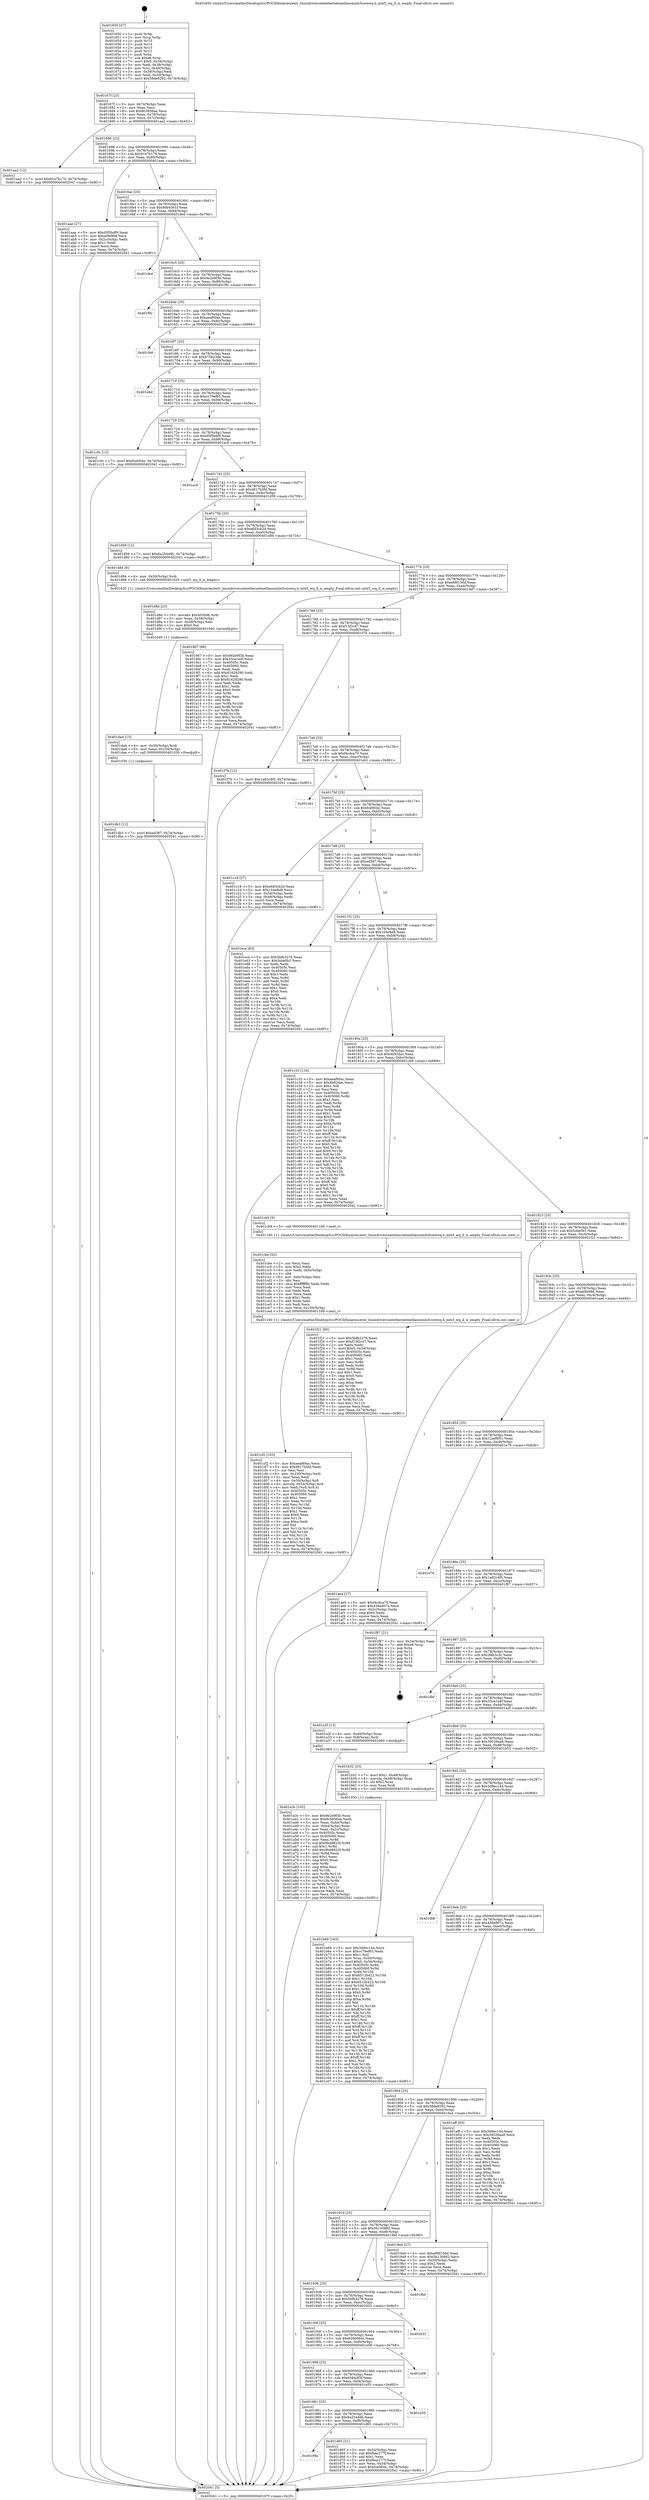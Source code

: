 digraph "0x401650" {
  label = "0x401650 (/mnt/c/Users/mathe/Desktop/tcc/POCII/binaries/extr_linuxdriversnetethernetmellanoxmlx5corewq.h_mlx5_wq_ll_is_empty_Final-ollvm.out::main(0))"
  labelloc = "t"
  node[shape=record]

  Entry [label="",width=0.3,height=0.3,shape=circle,fillcolor=black,style=filled]
  "0x40167f" [label="{
     0x40167f [23]\l
     | [instrs]\l
     &nbsp;&nbsp;0x40167f \<+3\>: mov -0x74(%rbp),%eax\l
     &nbsp;&nbsp;0x401682 \<+2\>: mov %eax,%ecx\l
     &nbsp;&nbsp;0x401684 \<+6\>: sub $0x8c5656aa,%ecx\l
     &nbsp;&nbsp;0x40168a \<+3\>: mov %eax,-0x78(%rbp)\l
     &nbsp;&nbsp;0x40168d \<+3\>: mov %ecx,-0x7c(%rbp)\l
     &nbsp;&nbsp;0x401690 \<+6\>: je 0000000000401aa2 \<main+0x452\>\l
  }"]
  "0x401aa2" [label="{
     0x401aa2 [12]\l
     | [instrs]\l
     &nbsp;&nbsp;0x401aa2 \<+7\>: movl $0x91e7b170,-0x74(%rbp)\l
     &nbsp;&nbsp;0x401aa9 \<+5\>: jmp 0000000000402041 \<main+0x9f1\>\l
  }"]
  "0x401696" [label="{
     0x401696 [22]\l
     | [instrs]\l
     &nbsp;&nbsp;0x401696 \<+5\>: jmp 000000000040169b \<main+0x4b\>\l
     &nbsp;&nbsp;0x40169b \<+3\>: mov -0x78(%rbp),%eax\l
     &nbsp;&nbsp;0x40169e \<+5\>: sub $0x91e7b170,%eax\l
     &nbsp;&nbsp;0x4016a3 \<+3\>: mov %eax,-0x80(%rbp)\l
     &nbsp;&nbsp;0x4016a6 \<+6\>: je 0000000000401aae \<main+0x45e\>\l
  }"]
  Exit [label="",width=0.3,height=0.3,shape=circle,fillcolor=black,style=filled,peripheries=2]
  "0x401aae" [label="{
     0x401aae [27]\l
     | [instrs]\l
     &nbsp;&nbsp;0x401aae \<+5\>: mov $0xd5f5bdf9,%eax\l
     &nbsp;&nbsp;0x401ab3 \<+5\>: mov $0xa0fe98d,%ecx\l
     &nbsp;&nbsp;0x401ab8 \<+3\>: mov -0x2c(%rbp),%edx\l
     &nbsp;&nbsp;0x401abb \<+3\>: cmp $0x1,%edx\l
     &nbsp;&nbsp;0x401abe \<+3\>: cmovl %ecx,%eax\l
     &nbsp;&nbsp;0x401ac1 \<+3\>: mov %eax,-0x74(%rbp)\l
     &nbsp;&nbsp;0x401ac4 \<+5\>: jmp 0000000000402041 \<main+0x9f1\>\l
  }"]
  "0x4016ac" [label="{
     0x4016ac [25]\l
     | [instrs]\l
     &nbsp;&nbsp;0x4016ac \<+5\>: jmp 00000000004016b1 \<main+0x61\>\l
     &nbsp;&nbsp;0x4016b1 \<+3\>: mov -0x78(%rbp),%eax\l
     &nbsp;&nbsp;0x4016b4 \<+5\>: sub $0x9db4361f,%eax\l
     &nbsp;&nbsp;0x4016b9 \<+6\>: mov %eax,-0x84(%rbp)\l
     &nbsp;&nbsp;0x4016bf \<+6\>: je 0000000000401ded \<main+0x79d\>\l
  }"]
  "0x401db3" [label="{
     0x401db3 [12]\l
     | [instrs]\l
     &nbsp;&nbsp;0x401db3 \<+7\>: movl $0xed387,-0x74(%rbp)\l
     &nbsp;&nbsp;0x401dba \<+5\>: jmp 0000000000402041 \<main+0x9f1\>\l
  }"]
  "0x401ded" [label="{
     0x401ded\l
  }", style=dashed]
  "0x4016c5" [label="{
     0x4016c5 [25]\l
     | [instrs]\l
     &nbsp;&nbsp;0x4016c5 \<+5\>: jmp 00000000004016ca \<main+0x7a\>\l
     &nbsp;&nbsp;0x4016ca \<+3\>: mov -0x78(%rbp),%eax\l
     &nbsp;&nbsp;0x4016cd \<+5\>: sub $0x9e2e9f3b,%eax\l
     &nbsp;&nbsp;0x4016d2 \<+6\>: mov %eax,-0x88(%rbp)\l
     &nbsp;&nbsp;0x4016d8 \<+6\>: je 0000000000401f9c \<main+0x94c\>\l
  }"]
  "0x401da4" [label="{
     0x401da4 [15]\l
     | [instrs]\l
     &nbsp;&nbsp;0x401da4 \<+4\>: mov -0x50(%rbp),%rdi\l
     &nbsp;&nbsp;0x401da8 \<+6\>: mov %eax,-0x104(%rbp)\l
     &nbsp;&nbsp;0x401dae \<+5\>: call 0000000000401030 \<free@plt\>\l
     | [calls]\l
     &nbsp;&nbsp;0x401030 \{1\} (unknown)\l
  }"]
  "0x401f9c" [label="{
     0x401f9c\l
  }", style=dashed]
  "0x4016de" [label="{
     0x4016de [25]\l
     | [instrs]\l
     &nbsp;&nbsp;0x4016de \<+5\>: jmp 00000000004016e3 \<main+0x93\>\l
     &nbsp;&nbsp;0x4016e3 \<+3\>: mov -0x78(%rbp),%eax\l
     &nbsp;&nbsp;0x4016e6 \<+5\>: sub $0xaeaf60ac,%eax\l
     &nbsp;&nbsp;0x4016eb \<+6\>: mov %eax,-0x8c(%rbp)\l
     &nbsp;&nbsp;0x4016f1 \<+6\>: je 0000000000401fe6 \<main+0x996\>\l
  }"]
  "0x401d8d" [label="{
     0x401d8d [23]\l
     | [instrs]\l
     &nbsp;&nbsp;0x401d8d \<+10\>: movabs $0x4030d6,%rdi\l
     &nbsp;&nbsp;0x401d97 \<+3\>: mov %eax,-0x58(%rbp)\l
     &nbsp;&nbsp;0x401d9a \<+3\>: mov -0x58(%rbp),%esi\l
     &nbsp;&nbsp;0x401d9d \<+2\>: mov $0x0,%al\l
     &nbsp;&nbsp;0x401d9f \<+5\>: call 0000000000401040 \<printf@plt\>\l
     | [calls]\l
     &nbsp;&nbsp;0x401040 \{1\} (unknown)\l
  }"]
  "0x401fe6" [label="{
     0x401fe6\l
  }", style=dashed]
  "0x4016f7" [label="{
     0x4016f7 [25]\l
     | [instrs]\l
     &nbsp;&nbsp;0x4016f7 \<+5\>: jmp 00000000004016fc \<main+0xac\>\l
     &nbsp;&nbsp;0x4016fc \<+3\>: mov -0x78(%rbp),%eax\l
     &nbsp;&nbsp;0x4016ff \<+5\>: sub $0xb75623de,%eax\l
     &nbsp;&nbsp;0x401704 \<+6\>: mov %eax,-0x90(%rbp)\l
     &nbsp;&nbsp;0x40170a \<+6\>: je 0000000000401ebd \<main+0x86d\>\l
  }"]
  "0x40199a" [label="{
     0x40199a\l
  }", style=dashed]
  "0x401ebd" [label="{
     0x401ebd\l
  }", style=dashed]
  "0x401710" [label="{
     0x401710 [25]\l
     | [instrs]\l
     &nbsp;&nbsp;0x401710 \<+5\>: jmp 0000000000401715 \<main+0xc5\>\l
     &nbsp;&nbsp;0x401715 \<+3\>: mov -0x78(%rbp),%eax\l
     &nbsp;&nbsp;0x401718 \<+5\>: sub $0xcc79ef65,%eax\l
     &nbsp;&nbsp;0x40171d \<+6\>: mov %eax,-0x94(%rbp)\l
     &nbsp;&nbsp;0x401723 \<+6\>: je 0000000000401c0c \<main+0x5bc\>\l
  }"]
  "0x401d65" [label="{
     0x401d65 [31]\l
     | [instrs]\l
     &nbsp;&nbsp;0x401d65 \<+3\>: mov -0x54(%rbp),%eax\l
     &nbsp;&nbsp;0x401d68 \<+5\>: sub $0xfbac277f,%eax\l
     &nbsp;&nbsp;0x401d6d \<+3\>: add $0x1,%eax\l
     &nbsp;&nbsp;0x401d70 \<+5\>: add $0xfbac277f,%eax\l
     &nbsp;&nbsp;0x401d75 \<+3\>: mov %eax,-0x54(%rbp)\l
     &nbsp;&nbsp;0x401d78 \<+7\>: movl $0xfce0fcbc,-0x74(%rbp)\l
     &nbsp;&nbsp;0x401d7f \<+5\>: jmp 0000000000402041 \<main+0x9f1\>\l
  }"]
  "0x401c0c" [label="{
     0x401c0c [12]\l
     | [instrs]\l
     &nbsp;&nbsp;0x401c0c \<+7\>: movl $0xfce0fcbc,-0x74(%rbp)\l
     &nbsp;&nbsp;0x401c13 \<+5\>: jmp 0000000000402041 \<main+0x9f1\>\l
  }"]
  "0x401729" [label="{
     0x401729 [25]\l
     | [instrs]\l
     &nbsp;&nbsp;0x401729 \<+5\>: jmp 000000000040172e \<main+0xde\>\l
     &nbsp;&nbsp;0x40172e \<+3\>: mov -0x78(%rbp),%eax\l
     &nbsp;&nbsp;0x401731 \<+5\>: sub $0xd5f5bdf9,%eax\l
     &nbsp;&nbsp;0x401736 \<+6\>: mov %eax,-0x98(%rbp)\l
     &nbsp;&nbsp;0x40173c \<+6\>: je 0000000000401ac9 \<main+0x479\>\l
  }"]
  "0x401981" [label="{
     0x401981 [25]\l
     | [instrs]\l
     &nbsp;&nbsp;0x401981 \<+5\>: jmp 0000000000401986 \<main+0x336\>\l
     &nbsp;&nbsp;0x401986 \<+3\>: mov -0x78(%rbp),%eax\l
     &nbsp;&nbsp;0x401989 \<+5\>: sub $0x6a25449b,%eax\l
     &nbsp;&nbsp;0x40198e \<+6\>: mov %eax,-0xf8(%rbp)\l
     &nbsp;&nbsp;0x401994 \<+6\>: je 0000000000401d65 \<main+0x715\>\l
  }"]
  "0x401ac9" [label="{
     0x401ac9\l
  }", style=dashed]
  "0x401742" [label="{
     0x401742 [25]\l
     | [instrs]\l
     &nbsp;&nbsp;0x401742 \<+5\>: jmp 0000000000401747 \<main+0xf7\>\l
     &nbsp;&nbsp;0x401747 \<+3\>: mov -0x78(%rbp),%eax\l
     &nbsp;&nbsp;0x40174a \<+5\>: sub $0xd817b5fd,%eax\l
     &nbsp;&nbsp;0x40174f \<+6\>: mov %eax,-0x9c(%rbp)\l
     &nbsp;&nbsp;0x401755 \<+6\>: je 0000000000401d59 \<main+0x709\>\l
  }"]
  "0x401e55" [label="{
     0x401e55\l
  }", style=dashed]
  "0x401d59" [label="{
     0x401d59 [12]\l
     | [instrs]\l
     &nbsp;&nbsp;0x401d59 \<+7\>: movl $0x6a25449b,-0x74(%rbp)\l
     &nbsp;&nbsp;0x401d60 \<+5\>: jmp 0000000000402041 \<main+0x9f1\>\l
  }"]
  "0x40175b" [label="{
     0x40175b [25]\l
     | [instrs]\l
     &nbsp;&nbsp;0x40175b \<+5\>: jmp 0000000000401760 \<main+0x110\>\l
     &nbsp;&nbsp;0x401760 \<+3\>: mov -0x78(%rbp),%eax\l
     &nbsp;&nbsp;0x401763 \<+5\>: sub $0xe6d3cb2d,%eax\l
     &nbsp;&nbsp;0x401768 \<+6\>: mov %eax,-0xa0(%rbp)\l
     &nbsp;&nbsp;0x40176e \<+6\>: je 0000000000401d84 \<main+0x734\>\l
  }"]
  "0x401968" [label="{
     0x401968 [25]\l
     | [instrs]\l
     &nbsp;&nbsp;0x401968 \<+5\>: jmp 000000000040196d \<main+0x31d\>\l
     &nbsp;&nbsp;0x40196d \<+3\>: mov -0x78(%rbp),%eax\l
     &nbsp;&nbsp;0x401970 \<+5\>: sub $0x6584df3f,%eax\l
     &nbsp;&nbsp;0x401975 \<+6\>: mov %eax,-0xf4(%rbp)\l
     &nbsp;&nbsp;0x40197b \<+6\>: je 0000000000401e55 \<main+0x805\>\l
  }"]
  "0x401d84" [label="{
     0x401d84 [9]\l
     | [instrs]\l
     &nbsp;&nbsp;0x401d84 \<+4\>: mov -0x50(%rbp),%rdi\l
     &nbsp;&nbsp;0x401d88 \<+5\>: call 0000000000401620 \<mlx5_wq_ll_is_empty\>\l
     | [calls]\l
     &nbsp;&nbsp;0x401620 \{1\} (/mnt/c/Users/mathe/Desktop/tcc/POCII/binaries/extr_linuxdriversnetethernetmellanoxmlx5corewq.h_mlx5_wq_ll_is_empty_Final-ollvm.out::mlx5_wq_ll_is_empty)\l
  }"]
  "0x401774" [label="{
     0x401774 [25]\l
     | [instrs]\l
     &nbsp;&nbsp;0x401774 \<+5\>: jmp 0000000000401779 \<main+0x129\>\l
     &nbsp;&nbsp;0x401779 \<+3\>: mov -0x78(%rbp),%eax\l
     &nbsp;&nbsp;0x40177c \<+5\>: sub $0xe86f156d,%eax\l
     &nbsp;&nbsp;0x401781 \<+6\>: mov %eax,-0xa4(%rbp)\l
     &nbsp;&nbsp;0x401787 \<+6\>: je 00000000004019d7 \<main+0x387\>\l
  }"]
  "0x401e08" [label="{
     0x401e08\l
  }", style=dashed]
  "0x4019d7" [label="{
     0x4019d7 [88]\l
     | [instrs]\l
     &nbsp;&nbsp;0x4019d7 \<+5\>: mov $0x9e2e9f3b,%eax\l
     &nbsp;&nbsp;0x4019dc \<+5\>: mov $0x33ce1e4f,%ecx\l
     &nbsp;&nbsp;0x4019e1 \<+7\>: mov 0x40505c,%edx\l
     &nbsp;&nbsp;0x4019e8 \<+7\>: mov 0x405060,%esi\l
     &nbsp;&nbsp;0x4019ef \<+2\>: mov %edx,%edi\l
     &nbsp;&nbsp;0x4019f1 \<+6\>: add $0x81628290,%edi\l
     &nbsp;&nbsp;0x4019f7 \<+3\>: sub $0x1,%edi\l
     &nbsp;&nbsp;0x4019fa \<+6\>: sub $0x81628290,%edi\l
     &nbsp;&nbsp;0x401a00 \<+3\>: imul %edi,%edx\l
     &nbsp;&nbsp;0x401a03 \<+3\>: and $0x1,%edx\l
     &nbsp;&nbsp;0x401a06 \<+3\>: cmp $0x0,%edx\l
     &nbsp;&nbsp;0x401a09 \<+4\>: sete %r8b\l
     &nbsp;&nbsp;0x401a0d \<+3\>: cmp $0xa,%esi\l
     &nbsp;&nbsp;0x401a10 \<+4\>: setl %r9b\l
     &nbsp;&nbsp;0x401a14 \<+3\>: mov %r8b,%r10b\l
     &nbsp;&nbsp;0x401a17 \<+3\>: and %r9b,%r10b\l
     &nbsp;&nbsp;0x401a1a \<+3\>: xor %r9b,%r8b\l
     &nbsp;&nbsp;0x401a1d \<+3\>: or %r8b,%r10b\l
     &nbsp;&nbsp;0x401a20 \<+4\>: test $0x1,%r10b\l
     &nbsp;&nbsp;0x401a24 \<+3\>: cmovne %ecx,%eax\l
     &nbsp;&nbsp;0x401a27 \<+3\>: mov %eax,-0x74(%rbp)\l
     &nbsp;&nbsp;0x401a2a \<+5\>: jmp 0000000000402041 \<main+0x9f1\>\l
  }"]
  "0x40178d" [label="{
     0x40178d [25]\l
     | [instrs]\l
     &nbsp;&nbsp;0x40178d \<+5\>: jmp 0000000000401792 \<main+0x142\>\l
     &nbsp;&nbsp;0x401792 \<+3\>: mov -0x78(%rbp),%eax\l
     &nbsp;&nbsp;0x401795 \<+5\>: sub $0xf15f2cd7,%eax\l
     &nbsp;&nbsp;0x40179a \<+6\>: mov %eax,-0xa8(%rbp)\l
     &nbsp;&nbsp;0x4017a0 \<+6\>: je 0000000000401f7b \<main+0x92b\>\l
  }"]
  "0x40194f" [label="{
     0x40194f [25]\l
     | [instrs]\l
     &nbsp;&nbsp;0x40194f \<+5\>: jmp 0000000000401954 \<main+0x304\>\l
     &nbsp;&nbsp;0x401954 \<+3\>: mov -0x78(%rbp),%eax\l
     &nbsp;&nbsp;0x401957 \<+5\>: sub $0x6260664c,%eax\l
     &nbsp;&nbsp;0x40195c \<+6\>: mov %eax,-0xf0(%rbp)\l
     &nbsp;&nbsp;0x401962 \<+6\>: je 0000000000401e08 \<main+0x7b8\>\l
  }"]
  "0x401f7b" [label="{
     0x401f7b [12]\l
     | [instrs]\l
     &nbsp;&nbsp;0x401f7b \<+7\>: movl $0x1a82c4f5,-0x74(%rbp)\l
     &nbsp;&nbsp;0x401f82 \<+5\>: jmp 0000000000402041 \<main+0x9f1\>\l
  }"]
  "0x4017a6" [label="{
     0x4017a6 [25]\l
     | [instrs]\l
     &nbsp;&nbsp;0x4017a6 \<+5\>: jmp 00000000004017ab \<main+0x15b\>\l
     &nbsp;&nbsp;0x4017ab \<+3\>: mov -0x78(%rbp),%eax\l
     &nbsp;&nbsp;0x4017ae \<+5\>: sub $0xf4cdca70,%eax\l
     &nbsp;&nbsp;0x4017b3 \<+6\>: mov %eax,-0xac(%rbp)\l
     &nbsp;&nbsp;0x4017b9 \<+6\>: je 0000000000401eb1 \<main+0x861\>\l
  }"]
  "0x402033" [label="{
     0x402033\l
  }", style=dashed]
  "0x401eb1" [label="{
     0x401eb1\l
  }", style=dashed]
  "0x4017bf" [label="{
     0x4017bf [25]\l
     | [instrs]\l
     &nbsp;&nbsp;0x4017bf \<+5\>: jmp 00000000004017c4 \<main+0x174\>\l
     &nbsp;&nbsp;0x4017c4 \<+3\>: mov -0x78(%rbp),%eax\l
     &nbsp;&nbsp;0x4017c7 \<+5\>: sub $0xfce0fcbc,%eax\l
     &nbsp;&nbsp;0x4017cc \<+6\>: mov %eax,-0xb0(%rbp)\l
     &nbsp;&nbsp;0x4017d2 \<+6\>: je 0000000000401c18 \<main+0x5c8\>\l
  }"]
  "0x401936" [label="{
     0x401936 [25]\l
     | [instrs]\l
     &nbsp;&nbsp;0x401936 \<+5\>: jmp 000000000040193b \<main+0x2eb\>\l
     &nbsp;&nbsp;0x40193b \<+3\>: mov -0x78(%rbp),%eax\l
     &nbsp;&nbsp;0x40193e \<+5\>: sub $0x5bfb3276,%eax\l
     &nbsp;&nbsp;0x401943 \<+6\>: mov %eax,-0xec(%rbp)\l
     &nbsp;&nbsp;0x401949 \<+6\>: je 0000000000402033 \<main+0x9e3\>\l
  }"]
  "0x401c18" [label="{
     0x401c18 [27]\l
     | [instrs]\l
     &nbsp;&nbsp;0x401c18 \<+5\>: mov $0xe6d3cb2d,%eax\l
     &nbsp;&nbsp;0x401c1d \<+5\>: mov $0x104e8d8,%ecx\l
     &nbsp;&nbsp;0x401c22 \<+3\>: mov -0x54(%rbp),%edx\l
     &nbsp;&nbsp;0x401c25 \<+3\>: cmp -0x48(%rbp),%edx\l
     &nbsp;&nbsp;0x401c28 \<+3\>: cmovl %ecx,%eax\l
     &nbsp;&nbsp;0x401c2b \<+3\>: mov %eax,-0x74(%rbp)\l
     &nbsp;&nbsp;0x401c2e \<+5\>: jmp 0000000000402041 \<main+0x9f1\>\l
  }"]
  "0x4017d8" [label="{
     0x4017d8 [25]\l
     | [instrs]\l
     &nbsp;&nbsp;0x4017d8 \<+5\>: jmp 00000000004017dd \<main+0x18d\>\l
     &nbsp;&nbsp;0x4017dd \<+3\>: mov -0x78(%rbp),%eax\l
     &nbsp;&nbsp;0x4017e0 \<+5\>: sub $0xed387,%eax\l
     &nbsp;&nbsp;0x4017e5 \<+6\>: mov %eax,-0xb4(%rbp)\l
     &nbsp;&nbsp;0x4017eb \<+6\>: je 0000000000401ece \<main+0x87e\>\l
  }"]
  "0x4019bf" [label="{
     0x4019bf\l
  }", style=dashed]
  "0x401ece" [label="{
     0x401ece [83]\l
     | [instrs]\l
     &nbsp;&nbsp;0x401ece \<+5\>: mov $0x5bfb3276,%eax\l
     &nbsp;&nbsp;0x401ed3 \<+5\>: mov $0x5cbe0b1,%ecx\l
     &nbsp;&nbsp;0x401ed8 \<+2\>: xor %edx,%edx\l
     &nbsp;&nbsp;0x401eda \<+7\>: mov 0x40505c,%esi\l
     &nbsp;&nbsp;0x401ee1 \<+7\>: mov 0x405060,%edi\l
     &nbsp;&nbsp;0x401ee8 \<+3\>: sub $0x1,%edx\l
     &nbsp;&nbsp;0x401eeb \<+3\>: mov %esi,%r8d\l
     &nbsp;&nbsp;0x401eee \<+3\>: add %edx,%r8d\l
     &nbsp;&nbsp;0x401ef1 \<+4\>: imul %r8d,%esi\l
     &nbsp;&nbsp;0x401ef5 \<+3\>: and $0x1,%esi\l
     &nbsp;&nbsp;0x401ef8 \<+3\>: cmp $0x0,%esi\l
     &nbsp;&nbsp;0x401efb \<+4\>: sete %r9b\l
     &nbsp;&nbsp;0x401eff \<+3\>: cmp $0xa,%edi\l
     &nbsp;&nbsp;0x401f02 \<+4\>: setl %r10b\l
     &nbsp;&nbsp;0x401f06 \<+3\>: mov %r9b,%r11b\l
     &nbsp;&nbsp;0x401f09 \<+3\>: and %r10b,%r11b\l
     &nbsp;&nbsp;0x401f0c \<+3\>: xor %r10b,%r9b\l
     &nbsp;&nbsp;0x401f0f \<+3\>: or %r9b,%r11b\l
     &nbsp;&nbsp;0x401f12 \<+4\>: test $0x1,%r11b\l
     &nbsp;&nbsp;0x401f16 \<+3\>: cmovne %ecx,%eax\l
     &nbsp;&nbsp;0x401f19 \<+3\>: mov %eax,-0x74(%rbp)\l
     &nbsp;&nbsp;0x401f1c \<+5\>: jmp 0000000000402041 \<main+0x9f1\>\l
  }"]
  "0x4017f1" [label="{
     0x4017f1 [25]\l
     | [instrs]\l
     &nbsp;&nbsp;0x4017f1 \<+5\>: jmp 00000000004017f6 \<main+0x1a6\>\l
     &nbsp;&nbsp;0x4017f6 \<+3\>: mov -0x78(%rbp),%eax\l
     &nbsp;&nbsp;0x4017f9 \<+5\>: sub $0x104e8d8,%eax\l
     &nbsp;&nbsp;0x4017fe \<+6\>: mov %eax,-0xb8(%rbp)\l
     &nbsp;&nbsp;0x401804 \<+6\>: je 0000000000401c33 \<main+0x5e3\>\l
  }"]
  "0x401cf2" [label="{
     0x401cf2 [103]\l
     | [instrs]\l
     &nbsp;&nbsp;0x401cf2 \<+5\>: mov $0xaeaf60ac,%ecx\l
     &nbsp;&nbsp;0x401cf7 \<+5\>: mov $0xd817b5fd,%edx\l
     &nbsp;&nbsp;0x401cfc \<+2\>: xor %esi,%esi\l
     &nbsp;&nbsp;0x401cfe \<+6\>: mov -0x100(%rbp),%edi\l
     &nbsp;&nbsp;0x401d04 \<+3\>: imul %eax,%edi\l
     &nbsp;&nbsp;0x401d07 \<+4\>: mov -0x50(%rbp),%r8\l
     &nbsp;&nbsp;0x401d0b \<+4\>: movslq -0x54(%rbp),%r9\l
     &nbsp;&nbsp;0x401d0f \<+4\>: mov %edi,(%r8,%r9,4)\l
     &nbsp;&nbsp;0x401d13 \<+7\>: mov 0x40505c,%eax\l
     &nbsp;&nbsp;0x401d1a \<+7\>: mov 0x405060,%edi\l
     &nbsp;&nbsp;0x401d21 \<+3\>: sub $0x1,%esi\l
     &nbsp;&nbsp;0x401d24 \<+3\>: mov %eax,%r10d\l
     &nbsp;&nbsp;0x401d27 \<+3\>: add %esi,%r10d\l
     &nbsp;&nbsp;0x401d2a \<+4\>: imul %r10d,%eax\l
     &nbsp;&nbsp;0x401d2e \<+3\>: and $0x1,%eax\l
     &nbsp;&nbsp;0x401d31 \<+3\>: cmp $0x0,%eax\l
     &nbsp;&nbsp;0x401d34 \<+4\>: sete %r11b\l
     &nbsp;&nbsp;0x401d38 \<+3\>: cmp $0xa,%edi\l
     &nbsp;&nbsp;0x401d3b \<+3\>: setl %bl\l
     &nbsp;&nbsp;0x401d3e \<+3\>: mov %r11b,%r14b\l
     &nbsp;&nbsp;0x401d41 \<+3\>: and %bl,%r14b\l
     &nbsp;&nbsp;0x401d44 \<+3\>: xor %bl,%r11b\l
     &nbsp;&nbsp;0x401d47 \<+3\>: or %r11b,%r14b\l
     &nbsp;&nbsp;0x401d4a \<+4\>: test $0x1,%r14b\l
     &nbsp;&nbsp;0x401d4e \<+3\>: cmovne %edx,%ecx\l
     &nbsp;&nbsp;0x401d51 \<+3\>: mov %ecx,-0x74(%rbp)\l
     &nbsp;&nbsp;0x401d54 \<+5\>: jmp 0000000000402041 \<main+0x9f1\>\l
  }"]
  "0x401c33" [label="{
     0x401c33 [134]\l
     | [instrs]\l
     &nbsp;&nbsp;0x401c33 \<+5\>: mov $0xaeaf60ac,%eax\l
     &nbsp;&nbsp;0x401c38 \<+5\>: mov $0x4b92dac,%ecx\l
     &nbsp;&nbsp;0x401c3d \<+2\>: mov $0x1,%dl\l
     &nbsp;&nbsp;0x401c3f \<+2\>: xor %esi,%esi\l
     &nbsp;&nbsp;0x401c41 \<+7\>: mov 0x40505c,%edi\l
     &nbsp;&nbsp;0x401c48 \<+8\>: mov 0x405060,%r8d\l
     &nbsp;&nbsp;0x401c50 \<+3\>: sub $0x1,%esi\l
     &nbsp;&nbsp;0x401c53 \<+3\>: mov %edi,%r9d\l
     &nbsp;&nbsp;0x401c56 \<+3\>: add %esi,%r9d\l
     &nbsp;&nbsp;0x401c59 \<+4\>: imul %r9d,%edi\l
     &nbsp;&nbsp;0x401c5d \<+3\>: and $0x1,%edi\l
     &nbsp;&nbsp;0x401c60 \<+3\>: cmp $0x0,%edi\l
     &nbsp;&nbsp;0x401c63 \<+4\>: sete %r10b\l
     &nbsp;&nbsp;0x401c67 \<+4\>: cmp $0xa,%r8d\l
     &nbsp;&nbsp;0x401c6b \<+4\>: setl %r11b\l
     &nbsp;&nbsp;0x401c6f \<+3\>: mov %r10b,%bl\l
     &nbsp;&nbsp;0x401c72 \<+3\>: xor $0xff,%bl\l
     &nbsp;&nbsp;0x401c75 \<+3\>: mov %r11b,%r14b\l
     &nbsp;&nbsp;0x401c78 \<+4\>: xor $0xff,%r14b\l
     &nbsp;&nbsp;0x401c7c \<+3\>: xor $0x0,%dl\l
     &nbsp;&nbsp;0x401c7f \<+3\>: mov %bl,%r15b\l
     &nbsp;&nbsp;0x401c82 \<+4\>: and $0x0,%r15b\l
     &nbsp;&nbsp;0x401c86 \<+3\>: and %dl,%r10b\l
     &nbsp;&nbsp;0x401c89 \<+3\>: mov %r14b,%r12b\l
     &nbsp;&nbsp;0x401c8c \<+4\>: and $0x0,%r12b\l
     &nbsp;&nbsp;0x401c90 \<+3\>: and %dl,%r11b\l
     &nbsp;&nbsp;0x401c93 \<+3\>: or %r10b,%r15b\l
     &nbsp;&nbsp;0x401c96 \<+3\>: or %r11b,%r12b\l
     &nbsp;&nbsp;0x401c99 \<+3\>: xor %r12b,%r15b\l
     &nbsp;&nbsp;0x401c9c \<+3\>: or %r14b,%bl\l
     &nbsp;&nbsp;0x401c9f \<+3\>: xor $0xff,%bl\l
     &nbsp;&nbsp;0x401ca2 \<+3\>: or $0x0,%dl\l
     &nbsp;&nbsp;0x401ca5 \<+2\>: and %dl,%bl\l
     &nbsp;&nbsp;0x401ca7 \<+3\>: or %bl,%r15b\l
     &nbsp;&nbsp;0x401caa \<+4\>: test $0x1,%r15b\l
     &nbsp;&nbsp;0x401cae \<+3\>: cmovne %ecx,%eax\l
     &nbsp;&nbsp;0x401cb1 \<+3\>: mov %eax,-0x74(%rbp)\l
     &nbsp;&nbsp;0x401cb4 \<+5\>: jmp 0000000000402041 \<main+0x9f1\>\l
  }"]
  "0x40180a" [label="{
     0x40180a [25]\l
     | [instrs]\l
     &nbsp;&nbsp;0x40180a \<+5\>: jmp 000000000040180f \<main+0x1bf\>\l
     &nbsp;&nbsp;0x40180f \<+3\>: mov -0x78(%rbp),%eax\l
     &nbsp;&nbsp;0x401812 \<+5\>: sub $0x4b92dac,%eax\l
     &nbsp;&nbsp;0x401817 \<+6\>: mov %eax,-0xbc(%rbp)\l
     &nbsp;&nbsp;0x40181d \<+6\>: je 0000000000401cb9 \<main+0x669\>\l
  }"]
  "0x401cbe" [label="{
     0x401cbe [52]\l
     | [instrs]\l
     &nbsp;&nbsp;0x401cbe \<+2\>: xor %ecx,%ecx\l
     &nbsp;&nbsp;0x401cc0 \<+5\>: mov $0x2,%edx\l
     &nbsp;&nbsp;0x401cc5 \<+6\>: mov %edx,-0xfc(%rbp)\l
     &nbsp;&nbsp;0x401ccb \<+1\>: cltd\l
     &nbsp;&nbsp;0x401ccc \<+6\>: mov -0xfc(%rbp),%esi\l
     &nbsp;&nbsp;0x401cd2 \<+2\>: idiv %esi\l
     &nbsp;&nbsp;0x401cd4 \<+6\>: imul $0xfffffffe,%edx,%edx\l
     &nbsp;&nbsp;0x401cda \<+2\>: mov %ecx,%edi\l
     &nbsp;&nbsp;0x401cdc \<+2\>: sub %edx,%edi\l
     &nbsp;&nbsp;0x401cde \<+2\>: mov %ecx,%edx\l
     &nbsp;&nbsp;0x401ce0 \<+3\>: sub $0x1,%edx\l
     &nbsp;&nbsp;0x401ce3 \<+2\>: add %edx,%edi\l
     &nbsp;&nbsp;0x401ce5 \<+2\>: sub %edi,%ecx\l
     &nbsp;&nbsp;0x401ce7 \<+6\>: mov %ecx,-0x100(%rbp)\l
     &nbsp;&nbsp;0x401ced \<+5\>: call 0000000000401160 \<next_i\>\l
     | [calls]\l
     &nbsp;&nbsp;0x401160 \{1\} (/mnt/c/Users/mathe/Desktop/tcc/POCII/binaries/extr_linuxdriversnetethernetmellanoxmlx5corewq.h_mlx5_wq_ll_is_empty_Final-ollvm.out::next_i)\l
  }"]
  "0x401cb9" [label="{
     0x401cb9 [5]\l
     | [instrs]\l
     &nbsp;&nbsp;0x401cb9 \<+5\>: call 0000000000401160 \<next_i\>\l
     | [calls]\l
     &nbsp;&nbsp;0x401160 \{1\} (/mnt/c/Users/mathe/Desktop/tcc/POCII/binaries/extr_linuxdriversnetethernetmellanoxmlx5corewq.h_mlx5_wq_ll_is_empty_Final-ollvm.out::next_i)\l
  }"]
  "0x401823" [label="{
     0x401823 [25]\l
     | [instrs]\l
     &nbsp;&nbsp;0x401823 \<+5\>: jmp 0000000000401828 \<main+0x1d8\>\l
     &nbsp;&nbsp;0x401828 \<+3\>: mov -0x78(%rbp),%eax\l
     &nbsp;&nbsp;0x40182b \<+5\>: sub $0x5cbe0b1,%eax\l
     &nbsp;&nbsp;0x401830 \<+6\>: mov %eax,-0xc0(%rbp)\l
     &nbsp;&nbsp;0x401836 \<+6\>: je 0000000000401f21 \<main+0x8d1\>\l
  }"]
  "0x401b69" [label="{
     0x401b69 [163]\l
     | [instrs]\l
     &nbsp;&nbsp;0x401b69 \<+5\>: mov $0x3d9ec144,%ecx\l
     &nbsp;&nbsp;0x401b6e \<+5\>: mov $0xcc79ef65,%edx\l
     &nbsp;&nbsp;0x401b73 \<+3\>: mov $0x1,%sil\l
     &nbsp;&nbsp;0x401b76 \<+4\>: mov %rax,-0x50(%rbp)\l
     &nbsp;&nbsp;0x401b7a \<+7\>: movl $0x0,-0x54(%rbp)\l
     &nbsp;&nbsp;0x401b81 \<+8\>: mov 0x40505c,%r8d\l
     &nbsp;&nbsp;0x401b89 \<+8\>: mov 0x405060,%r9d\l
     &nbsp;&nbsp;0x401b91 \<+3\>: mov %r8d,%r10d\l
     &nbsp;&nbsp;0x401b94 \<+7\>: sub $0x6512b422,%r10d\l
     &nbsp;&nbsp;0x401b9b \<+4\>: sub $0x1,%r10d\l
     &nbsp;&nbsp;0x401b9f \<+7\>: add $0x6512b422,%r10d\l
     &nbsp;&nbsp;0x401ba6 \<+4\>: imul %r10d,%r8d\l
     &nbsp;&nbsp;0x401baa \<+4\>: and $0x1,%r8d\l
     &nbsp;&nbsp;0x401bae \<+4\>: cmp $0x0,%r8d\l
     &nbsp;&nbsp;0x401bb2 \<+4\>: sete %r11b\l
     &nbsp;&nbsp;0x401bb6 \<+4\>: cmp $0xa,%r9d\l
     &nbsp;&nbsp;0x401bba \<+3\>: setl %bl\l
     &nbsp;&nbsp;0x401bbd \<+3\>: mov %r11b,%r14b\l
     &nbsp;&nbsp;0x401bc0 \<+4\>: xor $0xff,%r14b\l
     &nbsp;&nbsp;0x401bc4 \<+3\>: mov %bl,%r15b\l
     &nbsp;&nbsp;0x401bc7 \<+4\>: xor $0xff,%r15b\l
     &nbsp;&nbsp;0x401bcb \<+4\>: xor $0x1,%sil\l
     &nbsp;&nbsp;0x401bcf \<+3\>: mov %r14b,%r12b\l
     &nbsp;&nbsp;0x401bd2 \<+4\>: and $0xff,%r12b\l
     &nbsp;&nbsp;0x401bd6 \<+3\>: and %sil,%r11b\l
     &nbsp;&nbsp;0x401bd9 \<+3\>: mov %r15b,%r13b\l
     &nbsp;&nbsp;0x401bdc \<+4\>: and $0xff,%r13b\l
     &nbsp;&nbsp;0x401be0 \<+3\>: and %sil,%bl\l
     &nbsp;&nbsp;0x401be3 \<+3\>: or %r11b,%r12b\l
     &nbsp;&nbsp;0x401be6 \<+3\>: or %bl,%r13b\l
     &nbsp;&nbsp;0x401be9 \<+3\>: xor %r13b,%r12b\l
     &nbsp;&nbsp;0x401bec \<+3\>: or %r15b,%r14b\l
     &nbsp;&nbsp;0x401bef \<+4\>: xor $0xff,%r14b\l
     &nbsp;&nbsp;0x401bf3 \<+4\>: or $0x1,%sil\l
     &nbsp;&nbsp;0x401bf7 \<+3\>: and %sil,%r14b\l
     &nbsp;&nbsp;0x401bfa \<+3\>: or %r14b,%r12b\l
     &nbsp;&nbsp;0x401bfd \<+4\>: test $0x1,%r12b\l
     &nbsp;&nbsp;0x401c01 \<+3\>: cmovne %edx,%ecx\l
     &nbsp;&nbsp;0x401c04 \<+3\>: mov %ecx,-0x74(%rbp)\l
     &nbsp;&nbsp;0x401c07 \<+5\>: jmp 0000000000402041 \<main+0x9f1\>\l
  }"]
  "0x401f21" [label="{
     0x401f21 [90]\l
     | [instrs]\l
     &nbsp;&nbsp;0x401f21 \<+5\>: mov $0x5bfb3276,%eax\l
     &nbsp;&nbsp;0x401f26 \<+5\>: mov $0xf15f2cd7,%ecx\l
     &nbsp;&nbsp;0x401f2b \<+2\>: xor %edx,%edx\l
     &nbsp;&nbsp;0x401f2d \<+7\>: movl $0x0,-0x34(%rbp)\l
     &nbsp;&nbsp;0x401f34 \<+7\>: mov 0x40505c,%esi\l
     &nbsp;&nbsp;0x401f3b \<+7\>: mov 0x405060,%edi\l
     &nbsp;&nbsp;0x401f42 \<+3\>: sub $0x1,%edx\l
     &nbsp;&nbsp;0x401f45 \<+3\>: mov %esi,%r8d\l
     &nbsp;&nbsp;0x401f48 \<+3\>: add %edx,%r8d\l
     &nbsp;&nbsp;0x401f4b \<+4\>: imul %r8d,%esi\l
     &nbsp;&nbsp;0x401f4f \<+3\>: and $0x1,%esi\l
     &nbsp;&nbsp;0x401f52 \<+3\>: cmp $0x0,%esi\l
     &nbsp;&nbsp;0x401f55 \<+4\>: sete %r9b\l
     &nbsp;&nbsp;0x401f59 \<+3\>: cmp $0xa,%edi\l
     &nbsp;&nbsp;0x401f5c \<+4\>: setl %r10b\l
     &nbsp;&nbsp;0x401f60 \<+3\>: mov %r9b,%r11b\l
     &nbsp;&nbsp;0x401f63 \<+3\>: and %r10b,%r11b\l
     &nbsp;&nbsp;0x401f66 \<+3\>: xor %r10b,%r9b\l
     &nbsp;&nbsp;0x401f69 \<+3\>: or %r9b,%r11b\l
     &nbsp;&nbsp;0x401f6c \<+4\>: test $0x1,%r11b\l
     &nbsp;&nbsp;0x401f70 \<+3\>: cmovne %ecx,%eax\l
     &nbsp;&nbsp;0x401f73 \<+3\>: mov %eax,-0x74(%rbp)\l
     &nbsp;&nbsp;0x401f76 \<+5\>: jmp 0000000000402041 \<main+0x9f1\>\l
  }"]
  "0x40183c" [label="{
     0x40183c [25]\l
     | [instrs]\l
     &nbsp;&nbsp;0x40183c \<+5\>: jmp 0000000000401841 \<main+0x1f1\>\l
     &nbsp;&nbsp;0x401841 \<+3\>: mov -0x78(%rbp),%eax\l
     &nbsp;&nbsp;0x401844 \<+5\>: sub $0xa0fe98d,%eax\l
     &nbsp;&nbsp;0x401849 \<+6\>: mov %eax,-0xc4(%rbp)\l
     &nbsp;&nbsp;0x40184f \<+6\>: je 0000000000401ae4 \<main+0x494\>\l
  }"]
  "0x401a3c" [label="{
     0x401a3c [102]\l
     | [instrs]\l
     &nbsp;&nbsp;0x401a3c \<+5\>: mov $0x9e2e9f3b,%ecx\l
     &nbsp;&nbsp;0x401a41 \<+5\>: mov $0x8c5656aa,%edx\l
     &nbsp;&nbsp;0x401a46 \<+3\>: mov %eax,-0x44(%rbp)\l
     &nbsp;&nbsp;0x401a49 \<+3\>: mov -0x44(%rbp),%eax\l
     &nbsp;&nbsp;0x401a4c \<+3\>: mov %eax,-0x2c(%rbp)\l
     &nbsp;&nbsp;0x401a4f \<+7\>: mov 0x40505c,%eax\l
     &nbsp;&nbsp;0x401a56 \<+7\>: mov 0x405060,%esi\l
     &nbsp;&nbsp;0x401a5d \<+3\>: mov %eax,%r8d\l
     &nbsp;&nbsp;0x401a60 \<+7\>: sub $0x9bd8822f,%r8d\l
     &nbsp;&nbsp;0x401a67 \<+4\>: sub $0x1,%r8d\l
     &nbsp;&nbsp;0x401a6b \<+7\>: add $0x9bd8822f,%r8d\l
     &nbsp;&nbsp;0x401a72 \<+4\>: imul %r8d,%eax\l
     &nbsp;&nbsp;0x401a76 \<+3\>: and $0x1,%eax\l
     &nbsp;&nbsp;0x401a79 \<+3\>: cmp $0x0,%eax\l
     &nbsp;&nbsp;0x401a7c \<+4\>: sete %r9b\l
     &nbsp;&nbsp;0x401a80 \<+3\>: cmp $0xa,%esi\l
     &nbsp;&nbsp;0x401a83 \<+4\>: setl %r10b\l
     &nbsp;&nbsp;0x401a87 \<+3\>: mov %r9b,%r11b\l
     &nbsp;&nbsp;0x401a8a \<+3\>: and %r10b,%r11b\l
     &nbsp;&nbsp;0x401a8d \<+3\>: xor %r10b,%r9b\l
     &nbsp;&nbsp;0x401a90 \<+3\>: or %r9b,%r11b\l
     &nbsp;&nbsp;0x401a93 \<+4\>: test $0x1,%r11b\l
     &nbsp;&nbsp;0x401a97 \<+3\>: cmovne %edx,%ecx\l
     &nbsp;&nbsp;0x401a9a \<+3\>: mov %ecx,-0x74(%rbp)\l
     &nbsp;&nbsp;0x401a9d \<+5\>: jmp 0000000000402041 \<main+0x9f1\>\l
  }"]
  "0x401ae4" [label="{
     0x401ae4 [27]\l
     | [instrs]\l
     &nbsp;&nbsp;0x401ae4 \<+5\>: mov $0xf4cdca70,%eax\l
     &nbsp;&nbsp;0x401ae9 \<+5\>: mov $0x438a907a,%ecx\l
     &nbsp;&nbsp;0x401aee \<+3\>: mov -0x2c(%rbp),%edx\l
     &nbsp;&nbsp;0x401af1 \<+3\>: cmp $0x0,%edx\l
     &nbsp;&nbsp;0x401af4 \<+3\>: cmove %ecx,%eax\l
     &nbsp;&nbsp;0x401af7 \<+3\>: mov %eax,-0x74(%rbp)\l
     &nbsp;&nbsp;0x401afa \<+5\>: jmp 0000000000402041 \<main+0x9f1\>\l
  }"]
  "0x401855" [label="{
     0x401855 [25]\l
     | [instrs]\l
     &nbsp;&nbsp;0x401855 \<+5\>: jmp 000000000040185a \<main+0x20a\>\l
     &nbsp;&nbsp;0x40185a \<+3\>: mov -0x78(%rbp),%eax\l
     &nbsp;&nbsp;0x40185d \<+5\>: sub $0x12adf951,%eax\l
     &nbsp;&nbsp;0x401862 \<+6\>: mov %eax,-0xc8(%rbp)\l
     &nbsp;&nbsp;0x401868 \<+6\>: je 0000000000401e76 \<main+0x826\>\l
  }"]
  "0x401650" [label="{
     0x401650 [47]\l
     | [instrs]\l
     &nbsp;&nbsp;0x401650 \<+1\>: push %rbp\l
     &nbsp;&nbsp;0x401651 \<+3\>: mov %rsp,%rbp\l
     &nbsp;&nbsp;0x401654 \<+2\>: push %r15\l
     &nbsp;&nbsp;0x401656 \<+2\>: push %r14\l
     &nbsp;&nbsp;0x401658 \<+2\>: push %r13\l
     &nbsp;&nbsp;0x40165a \<+2\>: push %r12\l
     &nbsp;&nbsp;0x40165c \<+1\>: push %rbx\l
     &nbsp;&nbsp;0x40165d \<+7\>: sub $0xe8,%rsp\l
     &nbsp;&nbsp;0x401664 \<+7\>: movl $0x0,-0x34(%rbp)\l
     &nbsp;&nbsp;0x40166b \<+3\>: mov %edi,-0x38(%rbp)\l
     &nbsp;&nbsp;0x40166e \<+4\>: mov %rsi,-0x40(%rbp)\l
     &nbsp;&nbsp;0x401672 \<+3\>: mov -0x38(%rbp),%edi\l
     &nbsp;&nbsp;0x401675 \<+3\>: mov %edi,-0x30(%rbp)\l
     &nbsp;&nbsp;0x401678 \<+7\>: movl $0x58de8292,-0x74(%rbp)\l
  }"]
  "0x401e76" [label="{
     0x401e76\l
  }", style=dashed]
  "0x40186e" [label="{
     0x40186e [25]\l
     | [instrs]\l
     &nbsp;&nbsp;0x40186e \<+5\>: jmp 0000000000401873 \<main+0x223\>\l
     &nbsp;&nbsp;0x401873 \<+3\>: mov -0x78(%rbp),%eax\l
     &nbsp;&nbsp;0x401876 \<+5\>: sub $0x1a82c4f5,%eax\l
     &nbsp;&nbsp;0x40187b \<+6\>: mov %eax,-0xcc(%rbp)\l
     &nbsp;&nbsp;0x401881 \<+6\>: je 0000000000401f87 \<main+0x937\>\l
  }"]
  "0x402041" [label="{
     0x402041 [5]\l
     | [instrs]\l
     &nbsp;&nbsp;0x402041 \<+5\>: jmp 000000000040167f \<main+0x2f\>\l
  }"]
  "0x401f87" [label="{
     0x401f87 [21]\l
     | [instrs]\l
     &nbsp;&nbsp;0x401f87 \<+3\>: mov -0x34(%rbp),%eax\l
     &nbsp;&nbsp;0x401f8a \<+7\>: add $0xe8,%rsp\l
     &nbsp;&nbsp;0x401f91 \<+1\>: pop %rbx\l
     &nbsp;&nbsp;0x401f92 \<+2\>: pop %r12\l
     &nbsp;&nbsp;0x401f94 \<+2\>: pop %r13\l
     &nbsp;&nbsp;0x401f96 \<+2\>: pop %r14\l
     &nbsp;&nbsp;0x401f98 \<+2\>: pop %r15\l
     &nbsp;&nbsp;0x401f9a \<+1\>: pop %rbp\l
     &nbsp;&nbsp;0x401f9b \<+1\>: ret\l
  }"]
  "0x401887" [label="{
     0x401887 [25]\l
     | [instrs]\l
     &nbsp;&nbsp;0x401887 \<+5\>: jmp 000000000040188c \<main+0x23c\>\l
     &nbsp;&nbsp;0x40188c \<+3\>: mov -0x78(%rbp),%eax\l
     &nbsp;&nbsp;0x40188f \<+5\>: sub $0x2fdb3c3c,%eax\l
     &nbsp;&nbsp;0x401894 \<+6\>: mov %eax,-0xd0(%rbp)\l
     &nbsp;&nbsp;0x40189a \<+6\>: je 0000000000401dbf \<main+0x76f\>\l
  }"]
  "0x40191d" [label="{
     0x40191d [25]\l
     | [instrs]\l
     &nbsp;&nbsp;0x40191d \<+5\>: jmp 0000000000401922 \<main+0x2d2\>\l
     &nbsp;&nbsp;0x401922 \<+3\>: mov -0x78(%rbp),%eax\l
     &nbsp;&nbsp;0x401925 \<+5\>: sub $0x5b130882,%eax\l
     &nbsp;&nbsp;0x40192a \<+6\>: mov %eax,-0xe8(%rbp)\l
     &nbsp;&nbsp;0x401930 \<+6\>: je 00000000004019bf \<main+0x36f\>\l
  }"]
  "0x401dbf" [label="{
     0x401dbf\l
  }", style=dashed]
  "0x4018a0" [label="{
     0x4018a0 [25]\l
     | [instrs]\l
     &nbsp;&nbsp;0x4018a0 \<+5\>: jmp 00000000004018a5 \<main+0x255\>\l
     &nbsp;&nbsp;0x4018a5 \<+3\>: mov -0x78(%rbp),%eax\l
     &nbsp;&nbsp;0x4018a8 \<+5\>: sub $0x33ce1e4f,%eax\l
     &nbsp;&nbsp;0x4018ad \<+6\>: mov %eax,-0xd4(%rbp)\l
     &nbsp;&nbsp;0x4018b3 \<+6\>: je 0000000000401a2f \<main+0x3df\>\l
  }"]
  "0x4019a4" [label="{
     0x4019a4 [27]\l
     | [instrs]\l
     &nbsp;&nbsp;0x4019a4 \<+5\>: mov $0xe86f156d,%eax\l
     &nbsp;&nbsp;0x4019a9 \<+5\>: mov $0x5b130882,%ecx\l
     &nbsp;&nbsp;0x4019ae \<+3\>: mov -0x30(%rbp),%edx\l
     &nbsp;&nbsp;0x4019b1 \<+3\>: cmp $0x2,%edx\l
     &nbsp;&nbsp;0x4019b4 \<+3\>: cmovne %ecx,%eax\l
     &nbsp;&nbsp;0x4019b7 \<+3\>: mov %eax,-0x74(%rbp)\l
     &nbsp;&nbsp;0x4019ba \<+5\>: jmp 0000000000402041 \<main+0x9f1\>\l
  }"]
  "0x401a2f" [label="{
     0x401a2f [13]\l
     | [instrs]\l
     &nbsp;&nbsp;0x401a2f \<+4\>: mov -0x40(%rbp),%rax\l
     &nbsp;&nbsp;0x401a33 \<+4\>: mov 0x8(%rax),%rdi\l
     &nbsp;&nbsp;0x401a37 \<+5\>: call 0000000000401060 \<atoi@plt\>\l
     | [calls]\l
     &nbsp;&nbsp;0x401060 \{1\} (unknown)\l
  }"]
  "0x4018b9" [label="{
     0x4018b9 [25]\l
     | [instrs]\l
     &nbsp;&nbsp;0x4018b9 \<+5\>: jmp 00000000004018be \<main+0x26e\>\l
     &nbsp;&nbsp;0x4018be \<+3\>: mov -0x78(%rbp),%eax\l
     &nbsp;&nbsp;0x4018c1 \<+5\>: sub $0x39526aa8,%eax\l
     &nbsp;&nbsp;0x4018c6 \<+6\>: mov %eax,-0xd8(%rbp)\l
     &nbsp;&nbsp;0x4018cc \<+6\>: je 0000000000401b52 \<main+0x502\>\l
  }"]
  "0x401904" [label="{
     0x401904 [25]\l
     | [instrs]\l
     &nbsp;&nbsp;0x401904 \<+5\>: jmp 0000000000401909 \<main+0x2b9\>\l
     &nbsp;&nbsp;0x401909 \<+3\>: mov -0x78(%rbp),%eax\l
     &nbsp;&nbsp;0x40190c \<+5\>: sub $0x58de8292,%eax\l
     &nbsp;&nbsp;0x401911 \<+6\>: mov %eax,-0xe4(%rbp)\l
     &nbsp;&nbsp;0x401917 \<+6\>: je 00000000004019a4 \<main+0x354\>\l
  }"]
  "0x401b52" [label="{
     0x401b52 [23]\l
     | [instrs]\l
     &nbsp;&nbsp;0x401b52 \<+7\>: movl $0x1,-0x48(%rbp)\l
     &nbsp;&nbsp;0x401b59 \<+4\>: movslq -0x48(%rbp),%rax\l
     &nbsp;&nbsp;0x401b5d \<+4\>: shl $0x2,%rax\l
     &nbsp;&nbsp;0x401b61 \<+3\>: mov %rax,%rdi\l
     &nbsp;&nbsp;0x401b64 \<+5\>: call 0000000000401050 \<malloc@plt\>\l
     | [calls]\l
     &nbsp;&nbsp;0x401050 \{1\} (unknown)\l
  }"]
  "0x4018d2" [label="{
     0x4018d2 [25]\l
     | [instrs]\l
     &nbsp;&nbsp;0x4018d2 \<+5\>: jmp 00000000004018d7 \<main+0x287\>\l
     &nbsp;&nbsp;0x4018d7 \<+3\>: mov -0x78(%rbp),%eax\l
     &nbsp;&nbsp;0x4018da \<+5\>: sub $0x3d9ec144,%eax\l
     &nbsp;&nbsp;0x4018df \<+6\>: mov %eax,-0xdc(%rbp)\l
     &nbsp;&nbsp;0x4018e5 \<+6\>: je 0000000000401fb8 \<main+0x968\>\l
  }"]
  "0x401aff" [label="{
     0x401aff [83]\l
     | [instrs]\l
     &nbsp;&nbsp;0x401aff \<+5\>: mov $0x3d9ec144,%eax\l
     &nbsp;&nbsp;0x401b04 \<+5\>: mov $0x39526aa8,%ecx\l
     &nbsp;&nbsp;0x401b09 \<+2\>: xor %edx,%edx\l
     &nbsp;&nbsp;0x401b0b \<+7\>: mov 0x40505c,%esi\l
     &nbsp;&nbsp;0x401b12 \<+7\>: mov 0x405060,%edi\l
     &nbsp;&nbsp;0x401b19 \<+3\>: sub $0x1,%edx\l
     &nbsp;&nbsp;0x401b1c \<+3\>: mov %esi,%r8d\l
     &nbsp;&nbsp;0x401b1f \<+3\>: add %edx,%r8d\l
     &nbsp;&nbsp;0x401b22 \<+4\>: imul %r8d,%esi\l
     &nbsp;&nbsp;0x401b26 \<+3\>: and $0x1,%esi\l
     &nbsp;&nbsp;0x401b29 \<+3\>: cmp $0x0,%esi\l
     &nbsp;&nbsp;0x401b2c \<+4\>: sete %r9b\l
     &nbsp;&nbsp;0x401b30 \<+3\>: cmp $0xa,%edi\l
     &nbsp;&nbsp;0x401b33 \<+4\>: setl %r10b\l
     &nbsp;&nbsp;0x401b37 \<+3\>: mov %r9b,%r11b\l
     &nbsp;&nbsp;0x401b3a \<+3\>: and %r10b,%r11b\l
     &nbsp;&nbsp;0x401b3d \<+3\>: xor %r10b,%r9b\l
     &nbsp;&nbsp;0x401b40 \<+3\>: or %r9b,%r11b\l
     &nbsp;&nbsp;0x401b43 \<+4\>: test $0x1,%r11b\l
     &nbsp;&nbsp;0x401b47 \<+3\>: cmovne %ecx,%eax\l
     &nbsp;&nbsp;0x401b4a \<+3\>: mov %eax,-0x74(%rbp)\l
     &nbsp;&nbsp;0x401b4d \<+5\>: jmp 0000000000402041 \<main+0x9f1\>\l
  }"]
  "0x401fb8" [label="{
     0x401fb8\l
  }", style=dashed]
  "0x4018eb" [label="{
     0x4018eb [25]\l
     | [instrs]\l
     &nbsp;&nbsp;0x4018eb \<+5\>: jmp 00000000004018f0 \<main+0x2a0\>\l
     &nbsp;&nbsp;0x4018f0 \<+3\>: mov -0x78(%rbp),%eax\l
     &nbsp;&nbsp;0x4018f3 \<+5\>: sub $0x438a907a,%eax\l
     &nbsp;&nbsp;0x4018f8 \<+6\>: mov %eax,-0xe0(%rbp)\l
     &nbsp;&nbsp;0x4018fe \<+6\>: je 0000000000401aff \<main+0x4af\>\l
  }"]
  Entry -> "0x401650" [label=" 1"]
  "0x40167f" -> "0x401aa2" [label=" 1"]
  "0x40167f" -> "0x401696" [label=" 19"]
  "0x401f87" -> Exit [label=" 1"]
  "0x401696" -> "0x401aae" [label=" 1"]
  "0x401696" -> "0x4016ac" [label=" 18"]
  "0x401f7b" -> "0x402041" [label=" 1"]
  "0x4016ac" -> "0x401ded" [label=" 0"]
  "0x4016ac" -> "0x4016c5" [label=" 18"]
  "0x401f21" -> "0x402041" [label=" 1"]
  "0x4016c5" -> "0x401f9c" [label=" 0"]
  "0x4016c5" -> "0x4016de" [label=" 18"]
  "0x401ece" -> "0x402041" [label=" 1"]
  "0x4016de" -> "0x401fe6" [label=" 0"]
  "0x4016de" -> "0x4016f7" [label=" 18"]
  "0x401db3" -> "0x402041" [label=" 1"]
  "0x4016f7" -> "0x401ebd" [label=" 0"]
  "0x4016f7" -> "0x401710" [label=" 18"]
  "0x401da4" -> "0x401db3" [label=" 1"]
  "0x401710" -> "0x401c0c" [label=" 1"]
  "0x401710" -> "0x401729" [label=" 17"]
  "0x401d8d" -> "0x401da4" [label=" 1"]
  "0x401729" -> "0x401ac9" [label=" 0"]
  "0x401729" -> "0x401742" [label=" 17"]
  "0x401d65" -> "0x402041" [label=" 1"]
  "0x401742" -> "0x401d59" [label=" 1"]
  "0x401742" -> "0x40175b" [label=" 16"]
  "0x401981" -> "0x40199a" [label=" 0"]
  "0x40175b" -> "0x401d84" [label=" 1"]
  "0x40175b" -> "0x401774" [label=" 15"]
  "0x401d84" -> "0x401d8d" [label=" 1"]
  "0x401774" -> "0x4019d7" [label=" 1"]
  "0x401774" -> "0x40178d" [label=" 14"]
  "0x401968" -> "0x401981" [label=" 1"]
  "0x40178d" -> "0x401f7b" [label=" 1"]
  "0x40178d" -> "0x4017a6" [label=" 13"]
  "0x401981" -> "0x401d65" [label=" 1"]
  "0x4017a6" -> "0x401eb1" [label=" 0"]
  "0x4017a6" -> "0x4017bf" [label=" 13"]
  "0x40194f" -> "0x401968" [label=" 1"]
  "0x4017bf" -> "0x401c18" [label=" 2"]
  "0x4017bf" -> "0x4017d8" [label=" 11"]
  "0x401968" -> "0x401e55" [label=" 0"]
  "0x4017d8" -> "0x401ece" [label=" 1"]
  "0x4017d8" -> "0x4017f1" [label=" 10"]
  "0x401936" -> "0x40194f" [label=" 1"]
  "0x4017f1" -> "0x401c33" [label=" 1"]
  "0x4017f1" -> "0x40180a" [label=" 9"]
  "0x40194f" -> "0x401e08" [label=" 0"]
  "0x40180a" -> "0x401cb9" [label=" 1"]
  "0x40180a" -> "0x401823" [label=" 8"]
  "0x40191d" -> "0x401936" [label=" 1"]
  "0x401823" -> "0x401f21" [label=" 1"]
  "0x401823" -> "0x40183c" [label=" 7"]
  "0x40191d" -> "0x4019bf" [label=" 0"]
  "0x40183c" -> "0x401ae4" [label=" 1"]
  "0x40183c" -> "0x401855" [label=" 6"]
  "0x401936" -> "0x402033" [label=" 0"]
  "0x401855" -> "0x401e76" [label=" 0"]
  "0x401855" -> "0x40186e" [label=" 6"]
  "0x401d59" -> "0x402041" [label=" 1"]
  "0x40186e" -> "0x401f87" [label=" 1"]
  "0x40186e" -> "0x401887" [label=" 5"]
  "0x401cf2" -> "0x402041" [label=" 1"]
  "0x401887" -> "0x401dbf" [label=" 0"]
  "0x401887" -> "0x4018a0" [label=" 5"]
  "0x401cbe" -> "0x401cf2" [label=" 1"]
  "0x4018a0" -> "0x401a2f" [label=" 1"]
  "0x4018a0" -> "0x4018b9" [label=" 4"]
  "0x401cb9" -> "0x401cbe" [label=" 1"]
  "0x4018b9" -> "0x401b52" [label=" 1"]
  "0x4018b9" -> "0x4018d2" [label=" 3"]
  "0x401c18" -> "0x402041" [label=" 2"]
  "0x4018d2" -> "0x401fb8" [label=" 0"]
  "0x4018d2" -> "0x4018eb" [label=" 3"]
  "0x401c0c" -> "0x402041" [label=" 1"]
  "0x4018eb" -> "0x401aff" [label=" 1"]
  "0x4018eb" -> "0x401904" [label=" 2"]
  "0x401c33" -> "0x402041" [label=" 1"]
  "0x401904" -> "0x4019a4" [label=" 1"]
  "0x401904" -> "0x40191d" [label=" 1"]
  "0x4019a4" -> "0x402041" [label=" 1"]
  "0x401650" -> "0x40167f" [label=" 1"]
  "0x402041" -> "0x40167f" [label=" 19"]
  "0x4019d7" -> "0x402041" [label=" 1"]
  "0x401a2f" -> "0x401a3c" [label=" 1"]
  "0x401a3c" -> "0x402041" [label=" 1"]
  "0x401aa2" -> "0x402041" [label=" 1"]
  "0x401aae" -> "0x402041" [label=" 1"]
  "0x401ae4" -> "0x402041" [label=" 1"]
  "0x401aff" -> "0x402041" [label=" 1"]
  "0x401b52" -> "0x401b69" [label=" 1"]
  "0x401b69" -> "0x402041" [label=" 1"]
}
